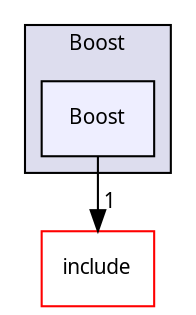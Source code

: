 digraph "Solution/Solution/Alicorn/Build/Extension/Boost/Boost" {
  compound=true
  node [ fontsize="10", fontname="Verdana"];
  edge [ labelfontsize="10", labelfontname="Verdana"];
  subgraph clusterdir_8be1f095023f5d879e868788c3548616 {
    graph [ bgcolor="#ddddee", pencolor="black", label="Boost" fontname="Verdana", fontsize="10", URL="dir_8be1f095023f5d879e868788c3548616.html"]
  dir_2618d740a5d1d0a0033c1f5d861f7e5f [shape=box, label="Boost", style="filled", fillcolor="#eeeeff", pencolor="black", URL="dir_2618d740a5d1d0a0033c1f5d861f7e5f.html"];
  }
  dir_3e485b6767415191f62ea634d9473613 [shape=box label="include" fillcolor="white" style="filled" color="red" URL="dir_3e485b6767415191f62ea634d9473613.html"];
  dir_2618d740a5d1d0a0033c1f5d861f7e5f->dir_3e485b6767415191f62ea634d9473613 [headlabel="1", labeldistance=1.5 headhref="dir_000037_000048.html"];
}
